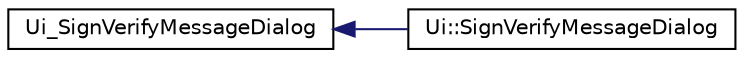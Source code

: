 digraph "Graphical Class Hierarchy"
{
 // LATEX_PDF_SIZE
  edge [fontname="Helvetica",fontsize="10",labelfontname="Helvetica",labelfontsize="10"];
  node [fontname="Helvetica",fontsize="10",shape=record];
  rankdir="LR";
  Node0 [label="Ui_SignVerifyMessageDialog",height=0.2,width=0.4,color="black", fillcolor="white", style="filled",URL="$class_ui___sign_verify_message_dialog.html",tooltip=" "];
  Node0 -> Node1 [dir="back",color="midnightblue",fontsize="10",style="solid",fontname="Helvetica"];
  Node1 [label="Ui::SignVerifyMessageDialog",height=0.2,width=0.4,color="black", fillcolor="white", style="filled",URL="$class_ui_1_1_sign_verify_message_dialog.html",tooltip=" "];
}
